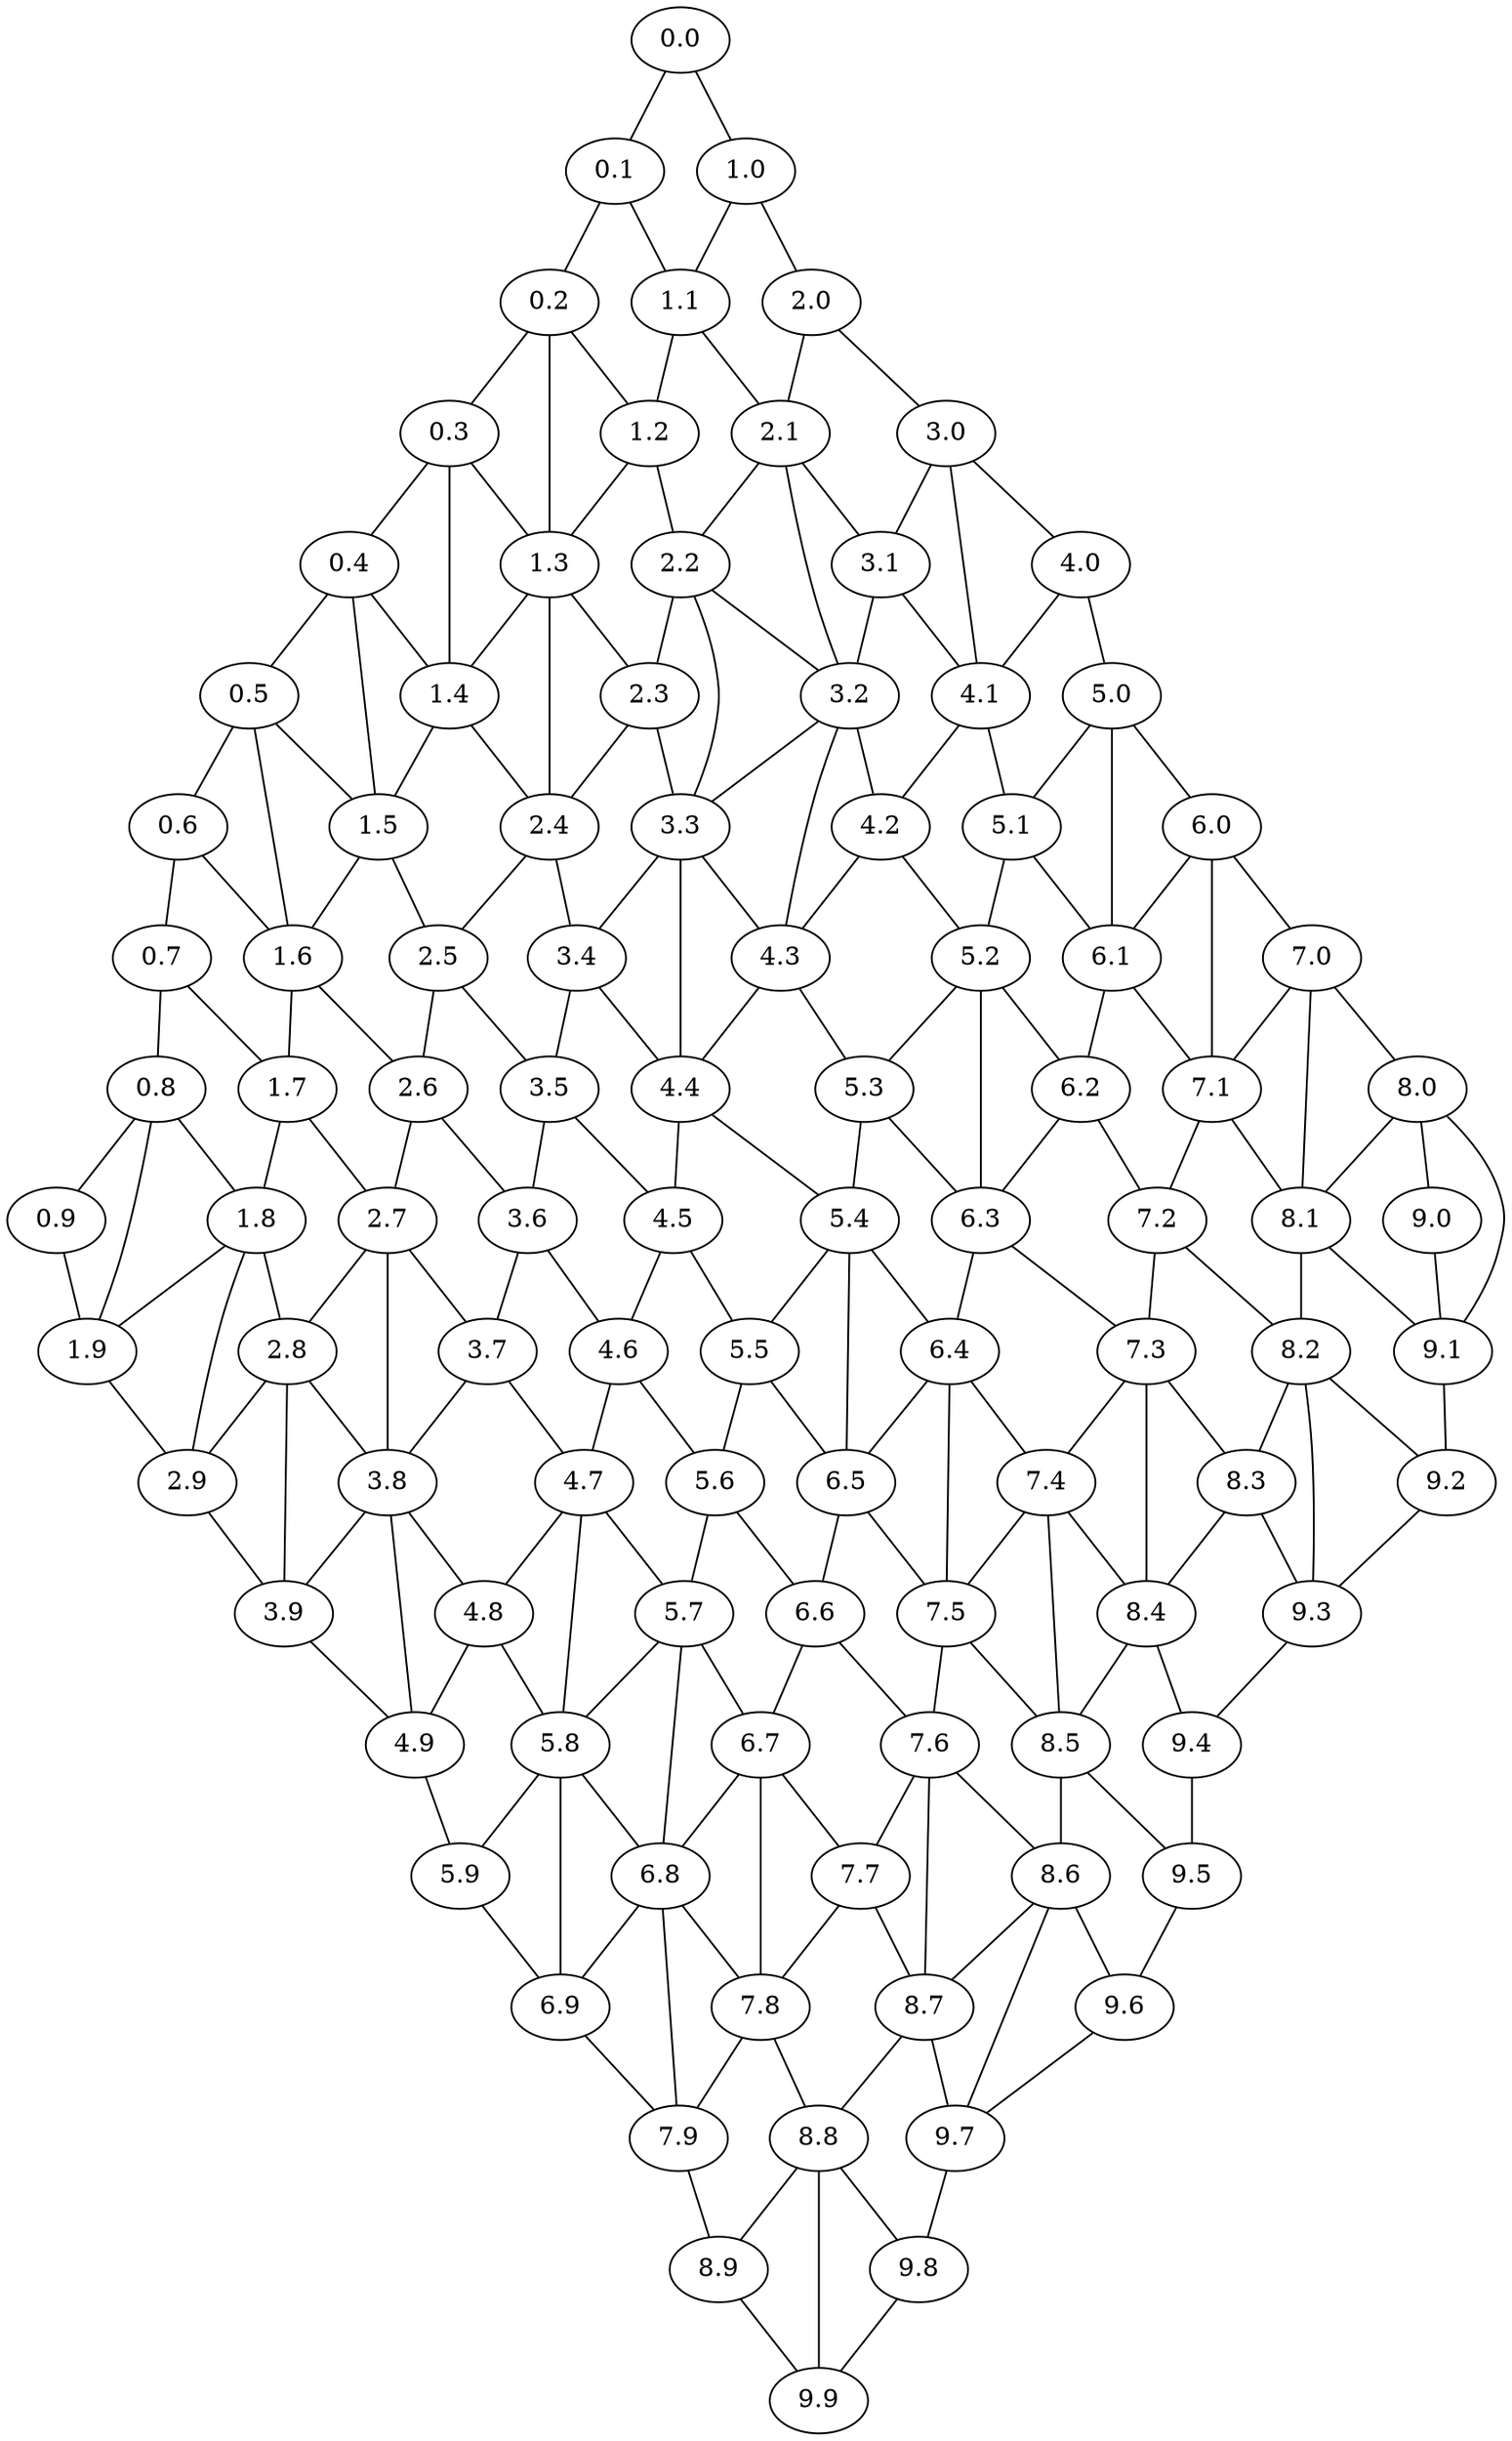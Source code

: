 graph G {
	graph [bb="0,0,889.39,860.51"];
	node [label="\N"];
	0.0	[height=0.5,
		pos="764.12,739.62",
		width=0.75];
	0.1	[height=0.5,
		pos="759.97,656.33",
		width=0.75];
	0.0 -- 0.1	[pos="763.22,721.55 762.52,707.58 761.56,688.33 760.87,674.37"];
	1.0	[height=0.5,
		pos="680.33,754.41",
		width=0.75];
	0.0 -- 1.0	[pos="737.6,744.3 727.73,746.04 716.53,748.02 706.67,749.76"];
	0.2	[height=0.5,
		pos="761.95,571.22",
		width=0.75];
	0.1 -- 0.2	[pos="760.39,638.28 760.73,623.84 761.19,603.68 761.53,589.24"];
	1.1	[height=0.5,
		pos="676.7,670.47",
		width=0.75];
	0.1 -- 1.1	[pos="733.62,660.8 723.81,662.47 712.68,664.36 702.88,666.02"];
	0.3	[height=0.5,
		pos="794.67,500.71",
		width=0.75];
	0.2 -- 0.3	[pos="770.04,553.79 775.11,542.86 781.62,528.83 786.68,517.94"];
	1.2	[height=0.5,
		pos="684.56,587.48",
		width=0.75];
	0.2 -- 1.2	[pos="736.18,576.63 727.91,578.37 718.76,580.29 710.48,582.03"];
	1.3	[height=0.5,
		pos="713,514.3",
		width=0.75];
	0.2 -- 1.3	[pos="748.31,555.37 741.52,547.47 733.34,537.96 726.56,530.07"];
	0.4	[height=0.5,
		pos="811.53,416.35",
		width=0.75];
	0.3 -- 0.4	[pos="798.25,482.82 801.11,468.5 805.1,448.53 807.96,434.22"];
	0.3 -- 1.3	[pos="768.38,505.09 759.06,506.64 748.57,508.38 739.25,509.94"];
	1.4	[height=0.5,
		pos="747.71,448.52",
		width=0.75];
	0.3 -- 1.4	[pos="780.58,485.05 774.64,478.45 767.73,470.77 761.79,464.17"];
	0.5	[height=0.5,
		pos="814.62,330.58",
		width=0.75];
	0.4 -- 0.5	[pos="812.18,398.16 812.71,383.61 813.44,363.29 813.97,348.74"];
	0.4 -- 1.4	[pos="789.92,427.24 783.27,430.6 775.94,434.29 769.29,437.64"];
	1.5	[height=0.5,
		pos="757.57,366.01",
		width=0.75];
	0.4 -- 1.5	[pos="795.63,401.52 788.67,395.02 780.51,387.41 773.54,380.91"];
	0.6	[height=0.5,
		pos="839.84,260.03",
		width=0.75];
	0.5 -- 0.6	[pos="820.99,312.78 824.84,302 829.73,288.31 833.57,277.58"];
	0.5 -- 1.5	[pos="794.67,342.97 789.14,346.4 783.14,350.13 777.61,353.56"];
	1.6	[height=0.5,
		pos="759.04,279.26",
		width=0.75];
	0.5 -- 1.6	[pos="798.54,315.74 791.11,308.87 782.3,300.74 774.89,293.9"];
	0.7	[height=0.5,
		pos="832.45,175.75",
		width=0.75];
	0.6 -- 0.7	[pos="838.24,241.74 837,227.61 835.29,208.13 834.05,194"];
	0.6 -- 1.6	[pos="814.27,266.12 804.84,268.36 794.16,270.9 784.71,273.15"];
	0.8	[height=0.5,
		pos="838.4,92.256",
		width=0.75];
	0.7 -- 0.8	[pos="833.74,157.63 834.74,143.63 836.12,124.33 837.11,110.34"];
	1.7	[height=0.5,
		pos="749.07,191.5",
		width=0.75];
	0.7 -- 1.7	[pos="806.07,180.73 796.24,182.59 785.1,184.69 775.28,186.55"];
	0.9	[height=0.5,
		pos="862.39,18",
		width=0.75];
	0.8 -- 0.9	[pos="844.09,74.659 847.88,62.907 852.86,47.507 856.66,35.729"];
	1.8	[height=0.5,
		pos="758.24,106.99",
		width=0.75];
	0.8 -- 1.8	[pos="812.15,97.082 803.21,98.728 793.21,100.57 784.27,102.21"];
	1.9	[height=0.5,
		pos="789.24,39.002",
		width=0.75];
	0.8 -- 1.9	[pos="824.18,76.853 817.72,69.849 810.08,61.577 803.6,54.555"];
	0.9 -- 1.9	[pos="837.22,25.228 829.78,27.363 821.64,29.7 814.21,31.832"];
	1.0 -- 1.1	[pos="679.54,736.19 678.93,722.12 678.09,702.72 677.49,688.65"];
	2.0	[height=0.5,
		pos="594.02,753.64",
		width=0.75];
	1.0 -- 2.0	[pos="653.02,754.17 642.85,754.07 631.31,753.97 621.15,753.88"];
	1.1 -- 1.2	[pos="678.41,652.46 679.73,638.54 681.54,619.36 682.86,605.45"];
	2.1	[height=0.5,
		pos="590.58,666.11",
		width=0.75];
	1.1 -- 2.1	[pos="649.45,669.09 639.3,668.58 627.79,667.99 617.65,667.48"];
	1.2 -- 1.3	[pos="691.45,569.76 695.92,558.26 701.72,543.33 706.18,531.85"];
	2.2	[height=0.5,
		pos="597.94,584.13",
		width=0.75];
	1.2 -- 2.2	[pos="657.15,586.42 646.94,586.02 635.36,585.58 625.17,585.18"];
	1.3 -- 1.4	[pos="722.12,497.02 727.18,487.43 733.46,475.53 738.53,465.92"];
	2.3	[height=0.5,
		pos="630.16,521.1",
		width=0.75];
	1.3 -- 2.3	[pos="685.88,516.53 676.63,517.29 666.3,518.14 657.07,518.9"];
	2.4	[height=0.5,
		pos="664.56,455.99",
		width=0.75];
	1.3 -- 2.4	[pos="699.77,498.37 692.93,490.14 684.62,480.13 677.78,471.91"];
	1.4 -- 1.5	[pos="749.9,430.21 751.54,416.44 753.79,397.67 755.42,383.99"];
	1.4 -- 2.4	[pos="720.94,450.93 711.54,451.77 700.98,452.72 691.56,453.57"];
	1.5 -- 1.6	[pos="757.88,347.61 758.13,332.79 758.48,312.07 758.73,297.34"];
	2.5	[height=0.5,
		pos="672.99,370.4",
		width=0.75];
	1.5 -- 2.5	[pos="730.34,367.42 720.68,367.93 709.82,368.49 700.16,368.99"];
	1.6 -- 1.7	[pos="756.97,261.08 755.26,246.02 752.84,224.72 751.14,209.66"];
	2.6	[height=0.5,
		pos="671.53,282.29",
		width=0.75];
	1.6 -- 2.6	[pos="731.83,280.21 721.29,280.57 709.26,280.99 698.72,281.35"];
	1.7 -- 1.8	[pos="751.06,173.16 752.61,158.89 754.75,139.19 756.29,125"];
	2.7	[height=0.5,
		pos="661.22,193.5",
		width=0.75];
	1.7 -- 2.7	[pos="721.76,192.12 711.08,192.36 698.86,192.64 688.21,192.88"];
	1.8 -- 1.9	[pos="766.23,89.485 770.82,79.412 776.57,66.791 781.18,56.689"];
	2.8	[height=0.5,
		pos="676.75,113.02",
		width=0.75];
	1.8 -- 2.8	[pos="731.11,109 722.31,109.65 712.56,110.38 703.77,111.03"];
	2.9	[height=0.5,
		pos="710.2,50.018",
		width=0.75];
	1.8 -- 2.9	[pos="744.86,91.124 738.2,83.221 730.17,73.695 723.51,65.804"];
	1.9 -- 2.9	[pos="762.48,42.732 754.15,43.893 744.98,45.172 736.67,46.33"];
	2.0 -- 2.1	[pos="593.31,735.51 592.72,720.48 591.89,699.24 591.3,684.22"];
	3.0	[height=0.5,
		pos="510.04,771.28",
		width=0.75];
	2.0 -- 3.0	[pos="567.91,759.13 557.7,761.27 546.03,763.72 535.85,765.86"];
	2.1 -- 2.2	[pos="592.22,647.92 593.43,634.33 595.09,615.85 596.31,602.28"];
	3.1	[height=0.5,
		pos="527.37,696.94",
		width=0.75];
	2.1 -- 3.1	[pos="568.48,676.89 562.35,679.88 555.7,683.12 549.57,686.11"];
	3.2	[height=0.5,
		pos="532.1,613.97",
		width=0.75];
	2.1 -- 3.2	[pos="574.29,651.59 566.18,644.35 556.4,635.64 548.3,628.42"];
	2.2 -- 2.3	[pos="606.74,566.91 611.29,558.02 616.82,547.2 621.37,538.31"];
	2.2 -- 3.2	[pos="575.28,594.4 568.58,597.44 561.26,600.75 554.57,603.78"];
	3.3	[height=0.5,
		pos="546.2,529.27",
		width=0.75];
	2.2 -- 3.3	[pos="583.53,568.85 576.47,561.37 567.99,552.37 560.89,544.85"];
	2.3 -- 2.4	[pos="639.2,504 644.22,494.5 650.44,482.73 655.46,473.21"];
	2.3 -- 3.3	[pos="603.14,523.73 593.55,524.67 582.76,525.71 573.18,526.65"];
	2.4 -- 2.5	[pos="666.35,437.84 667.78,423.32 669.77,403.05 671.2,388.53"];
	3.4	[height=0.5,
		pos="575.34,458.99",
		width=0.75];
	2.4 -- 3.4	[pos="637.31,456.91 626.24,457.28 613.48,457.71 602.42,458.08"];
	2.5 -- 2.6	[pos="672.68,352.15 672.43,337.03 672.08,315.64 671.83,300.53"];
	3.5	[height=0.5,
		pos="587.28,376.65",
		width=0.75];
	2.5 -- 3.5	[pos="645.87,372.38 635.77,373.12 624.31,373.95 614.22,374.69"];
	2.6 -- 2.7	[pos="669.44,264.32 667.66,249.02 665.12,227.13 663.33,211.74"];
	3.6	[height=0.5,
		pos="586.12,291.54",
		width=0.75];
	2.6 -- 3.6	[pos="644.5,285.22 634.44,286.31 623.02,287.55 612.97,288.64"];
	2.7 -- 2.8	[pos="664.66,175.64 667.22,162.39 670.69,144.41 673.26,131.11"];
	3.7	[height=0.5,
		pos="580.25,207.02",
		width=0.75];
	2.7 -- 3.7	[pos="634.7,197.93 625.66,199.44 615.56,201.12 606.54,202.63"];
	3.8	[height=0.5,
		pos="606.05,137.35",
		width=0.75];
	2.7 -- 3.8	[pos="646.14,178.15 638.36,170.23 628.88,160.59 621.1,152.67"];
	2.8 -- 2.9	[pos="685.89,95.808 690.61,86.918 696.35,76.102 701.07,67.214"];
	2.8 -- 3.8	[pos="652.42,121.4 645.23,123.87 637.36,126.58 630.18,129.05"];
	3.9	[height=0.5,
		pos="628.49,59.477",
		width=0.75];
	2.8 -- 3.9	[pos="662.79,97.536 656.44,90.494 648.95,82.176 642.58,75.116"];
	2.9 -- 3.9	[pos="683.45,53.115 674.42,54.16 664.34,55.327 655.3,56.373"];
	3.0 -- 3.1	[pos="514.24,753.29 516.96,741.6 520.5,726.43 523.22,714.77"];
	4.0	[height=0.5,
		pos="434.34,799.92",
		width=0.75];
	3.0 -- 4.0	[pos="486.51,780.19 477.39,783.64 466.98,787.58 457.87,791.02"];
	4.1	[height=0.5,
		pos="454.66,721.52",
		width=0.75];
	3.0 -- 4.1	[pos="493.73,756.62 486.58,750.2 478.21,742.68 471.05,736.25"];
	3.1 -- 3.2	[pos="528.4,678.94 529.18,665.11 530.27,646.11 531.06,632.22"];
	3.1 -- 4.1	[pos="503.16,705.12 495.39,707.75 486.79,710.66 479.01,713.29"];
	3.2 -- 3.3	[pos="535.09,596.01 537.48,581.63 540.82,561.57 543.21,547.21"];
	4.2	[height=0.5,
		pos="452.32,633.63",
		width=0.75];
	3.2 -- 4.2	[pos="506.42,620.3 497.21,622.57 486.85,625.12 477.68,627.38"];
	4.3	[height=0.5,
		pos="480.22,559.91",
		width=0.75];
	3.2 -- 4.3	[pos="517.37,598.62 510.3,591.26 501.85,582.46 494.8,575.11"];
	3.3 -- 3.4	[pos="553.4,511.9 557.85,501.17 563.54,487.43 568.01,476.65"];
	3.3 -- 4.3	[pos="523.86,539.64 516.98,542.84 509.41,546.36 502.53,549.55"];
	4.4	[height=0.5,
		pos="492.37,474.66",
		width=0.75];
	3.3 -- 4.4	[pos="531.2,514.06 523.74,506.48 514.74,497.35 507.28,489.79"];
	3.4 -- 3.5	[pos="577.99,440.72 579.98,426.98 582.7,408.25 584.68,394.59"];
	3.4 -- 4.4	[pos="549.08,463.95 539.3,465.79 528.21,467.89 518.45,469.73"];
	3.5 -- 3.6	[pos="587.04,358.6 586.84,344.16 586.56,324 586.36,309.57"];
	4.5	[height=0.5,
		pos="503.15,388.41",
		width=0.75];
	3.5 -- 4.5	[pos="560.66,380.37 550.74,381.76 539.5,383.33 529.59,384.71"];
	3.6 -- 3.7	[pos="584.84,273.2 583.85,258.93 582.48,239.23 581.5,225.04"];
	4.6	[height=0.5,
		pos="499.94,299.46",
		width=0.75];
	3.6 -- 4.6	[pos="559.32,294.01 548.95,294.96 537.09,296.05 526.72,297"];
	3.7 -- 3.8	[pos="586.76,189.44 590.64,178.96 595.55,165.69 599.45,155.17"];
	4.7	[height=0.5,
		pos="493.49,211.12",
		width=0.75];
	3.7 -- 4.7	[pos="553.27,208.3 542.82,208.79 530.89,209.36 520.45,209.85"];
	3.8 -- 3.9	[pos="611.25,119.29 614.9,106.62 619.76,89.761 623.39,77.172"];
	4.8	[height=0.5,
		pos="522.38,140.43",
		width=0.75];
	3.8 -- 4.8	[pos="578.65,138.36 569.31,138.7 558.87,139.08 549.55,139.43"];
	4.9	[height=0.5,
		pos="554.6,79.541",
		width=0.75];
	3.8 -- 4.9	[pos="592.26,121.86 584.88,113.56 575.81,103.38 568.42,95.075"];
	3.9 -- 4.9	[pos="603.47,66.269 595.85,68.338 587.47,70.613 579.84,72.687"];
	4.0 -- 4.1	[pos="438.95,782.13 442.25,769.39 446.68,752.3 450,739.51"];
	5.0	[height=0.5,
		pos="346.69,790.72",
		width=0.75];
	4.0 -- 5.0	[pos="407.57,797.11 396.79,795.98 384.39,794.68 373.6,793.55"];
	4.1 -- 4.2	[pos="454.17,703.31 453.77,688.22 453.2,666.9 452.8,651.82"];
	5.1	[height=0.5,
		pos="370.21,712.9",
		width=0.75];
	4.1 -- 5.1	[pos="427.94,718.79 418.08,717.78 406.91,716.64 397.05,715.64"];
	4.2 -- 4.3	[pos="458.93,616.16 463.34,604.5 469.13,589.21 473.56,577.51"];
	5.2	[height=0.5,
		pos="365.34,624.21",
		width=0.75];
	4.2 -- 5.2	[pos="425.28,630.7 414.7,629.56 402.61,628.25 392.07,627.11"];
	4.3 -- 4.4	[pos="482.79,541.83 484.86,527.37 487.73,507.18 489.79,492.71"];
	5.3	[height=0.5,
		pos="393.97,552.26",
		width=0.75];
	4.3 -- 5.3	[pos="453.4,557.54 443.02,556.61 431.15,555.56 420.77,554.64"];
	4.4 -- 4.5	[pos="494.65,456.37 496.49,441.63 499.07,421.03 500.9,406.38"];
	5.4	[height=0.5,
		pos="401.82,467.43",
		width=0.75];
	4.4 -- 5.4	[pos="465.2,472.49 453.63,471.57 440.18,470.49 428.65,469.57"];
	4.5 -- 4.6	[pos="502.5,370.41 501.94,355.08 501.15,333.15 500.6,317.74"];
	5.5	[height=0.5,
		pos="418.87,388.88",
		width=0.75];
	4.5 -- 5.5	[pos="476.02,388.56 466.39,388.61 455.57,388.67 445.95,388.73"];
	4.6 -- 4.7	[pos="498.6,281.16 497.49,266 495.93,244.56 494.82,229.41"];
	5.6	[height=0.5,
		pos="414.36,302.89",
		width=0.75];
	4.6 -- 5.6	[pos="472.86,300.55 462.87,300.95 451.56,301.4 441.56,301.8"];
	4.7 -- 4.8	[pos="500.63,193.65 505.04,182.85 510.68,169.04 515.12,158.19"];
	5.7	[height=0.5,
		pos="409.83,216.67",
		width=0.75];
	4.7 -- 5.7	[pos="466.56,212.91 457.01,213.54 446.26,214.25 436.71,214.89"];
	5.8	[height=0.5,
		pos="442.69,153.31",
		width=0.75];
	4.7 -- 5.8	[pos="479.61,195.33 472.44,187.17 463.72,177.24 456.56,169.09"];
	4.8 -- 4.9	[pos="531.52,123.14 535.91,114.84 541.16,104.93 545.54,96.658"];
	4.8 -- 5.8	[pos="495.84,144.72 487.24,146.11 477.7,147.65 469.11,149.04"];
	5.9	[height=0.5,
		pos="467.06,77.518",
		width=0.75];
	4.9 -- 5.9	[pos="527.38,78.912 516.84,78.668 504.8,78.39 494.26,78.147"];
	5.0 -- 5.1	[pos="352.02,773.06 355.85,760.42 360.98,743.45 364.81,730.76"];
	6.0	[height=0.5,
		pos="262.2,800.21",
		width=0.75];
	5.0 -- 6.0	[pos="319.96,793.73 310.09,794.83 298.92,796.09 289.05,797.2"];
	6.1	[height=0.5,
		pos="296.68,737.35",
		width=0.75];
	5.0 -- 6.1	[pos="332.22,775.28 325.65,768.27 317.88,759.98 311.29,752.94"];
	5.1 -- 5.2	[pos="369.2,694.52 368.36,679.2 367.17,657.49 366.34,642.26"];
	5.1 -- 6.1	[pos="345.73,721.04 337.79,723.68 328.99,726.61 321.06,729.24"];
	5.2 -- 5.3	[pos="372.28,606.8 376.74,595.57 382.53,581.02 387.01,569.77"];
	6.2	[height=0.5,
		pos="293.04,650.02",
		width=0.75];
	5.2 -- 6.2	[pos="341.27,632.8 333.54,635.56 324.99,638.61 317.26,641.37"];
	6.3	[height=0.5,
		pos="312.38,569.28",
		width=0.75];
	5.2 -- 6.3	[pos="350.59,608.91 343.25,601.29 334.39,592.11 327.06,584.5"];
	5.3 -- 5.4	[pos="395.64,534.27 396.97,519.88 398.82,499.78 400.15,485.39"];
	5.3 -- 6.3	[pos="368.16,557.65 358.63,559.64 347.85,561.89 338.31,563.88"];
	5.4 -- 5.5	[pos="405.68,449.6 408.46,436.84 412.17,419.71 414.95,406.9"];
	6.4	[height=0.5,
		pos="315.89,481.5",
		width=0.75];
	5.4 -- 6.4	[pos="375.57,471.73 365.01,473.46 352.85,475.45 342.27,477.18"];
	6.5	[height=0.5,
		pos="347.71,414.52",
		width=0.75];
	5.4 -- 6.5	[pos="386.46,452.41 379.08,445.2 370.28,436.58 362.92,429.39"];
	5.5 -- 5.6	[pos="417.91,370.64 417.15,356.05 416.08,335.68 415.32,321.1"];
	5.5 -- 6.5	[pos="394.78,397.56 387.36,400.23 379.19,403.17 371.78,405.85"];
	5.6 -- 5.7	[pos="413.4,284.6 412.63,269.97 411.56,249.55 410.79,234.93"];
	6.6	[height=0.5,
		pos="335.95,326.82",
		width=0.75];
	5.6 -- 6.6	[pos="389.55,310.46 380.31,313.28 369.83,316.48 360.6,319.3"];
	5.7 -- 5.8	[pos="418.81,199.35 423.45,190.41 429.09,179.54 433.72,170.6"];
	6.7	[height=0.5,
		pos="333.64,238.82",
		width=0.75];
	5.7 -- 6.7	[pos="384.89,223.92 376.47,226.37 367.07,229.1 358.65,231.55"];
	6.8	[height=0.5,
		pos="358.84,163.8",
		width=0.75];
	5.7 -- 6.8	[pos="395.09,201.38 388.38,194.42 380.46,186.21 373.74,179.24"];
	5.8 -- 5.9	[pos="448.47,135.35 452.35,123.27 457.45,107.4 461.33,95.35"];
	5.8 -- 6.8	[pos="415.7,156.69 406.03,157.9 395.14,159.26 385.5,160.47"];
	6.9	[height=0.5,
		pos="390.44,99.047",
		width=0.75];
	5.8 -- 6.9	[pos="427.86,137.9 420.74,130.51 412.23,121.68 405.13,114.3"];
	5.9 -- 6.9	[pos="441.97,84.568 433.42,86.971 423.86,89.657 415.32,92.056"];
	6.0 -- 6.1	[pos="271.63,783.04 276.49,774.17 282.41,763.38 287.27,754.51"];
	7.0	[height=0.5,
		pos="179.61,807.98",
		width=0.75];
	6.0 -- 7.0	[pos="235.16,802.76 225.94,803.62 215.64,804.59 206.43,805.46"];
	7.1	[height=0.5,
		pos="213.59,743.63",
		width=0.75];
	6.0 -- 7.1	[pos="248.66,784.45 241.92,776.6 233.79,767.14 227.06,759.31"];
	6.1 -- 6.2	[pos="295.93,719.26 295.3,704.27 294.42,683.07 293.79,668.09"];
	6.1 -- 7.1	[pos="269.47,739.41 260.2,740.11 249.83,740.89 240.57,741.59"];
	6.2 -- 6.3	[pos="297.33,632.1 300.54,618.72 304.9,600.52 308.1,587.15"];
	7.2	[height=0.5,
		pos="209.01,656.48",
		width=0.75];
	6.2 -- 7.2	[pos="265.99,652.1 256.39,652.83 245.6,653.66 236.01,654.4"];
	6.3 -- 6.4	[pos="313.11,551.1 313.71,536.03 314.56,514.72 315.17,499.66"];
	7.3	[height=0.5,
		pos="224.26,572.24",
		width=0.75];
	6.3 -- 7.3	[pos="284.99,570.2 274.27,570.56 262.02,570.97 251.34,571.33"];
	6.4 -- 6.5	[pos="324.09,464.25 328.8,454.33 334.71,441.9 339.43,431.94"];
	7.4	[height=0.5,
		pos="231.39,488.19",
		width=0.75];
	6.4 -- 7.4	[pos="288.69,483.65 278.94,484.42 267.97,485.29 258.25,486.06"];
	7.5	[height=0.5,
		pos="263.54,424.59",
		width=0.75];
	6.4 -- 7.5	[pos="301.59,465.95 294.2,457.92 285.21,448.15 277.83,440.12"];
	6.5 -- 6.6	[pos="345.27,396.35 343.26,381.3 340.4,360.01 338.39,344.97"];
	6.5 -- 7.5	[pos="321.08,417.71 311.25,418.88 300.12,420.21 290.29,421.39"];
	6.6 -- 6.7	[pos="335.47,308.59 335.08,293.48 334.52,272.13 334.12,257.03"];
	7.6	[height=0.5,
		pos="249.89,338.15",
		width=0.75];
	6.6 -- 7.6	[pos="309.19,330.34 298.83,331.71 286.99,333.26 276.63,334.63"];
	6.7 -- 6.8	[pos="339.61,221.04 343.63,209.08 348.91,193.38 352.91,181.45"];
	7.7	[height=0.5,
		pos="259.5,258.48",
		width=0.75];
	6.7 -- 7.7	[pos="308.54,245.47 300.89,247.5 292.49,249.73 284.83,251.76"];
	7.8	[height=0.5,
		pos="282.46,185.94",
		width=0.75];
	6.7 -- 7.8	[pos="318.84,223.53 312.1,216.57 304.15,208.36 297.41,201.39"];
	6.8 -- 6.9	[pos="367.31,146.45 371.84,137.16 377.41,125.75 381.95,116.45"];
	6.8 -- 7.8	[pos="333.83,171.05 325.3,173.52 315.78,176.29 307.26,178.75"];
	7.9	[height=0.5,
		pos="306.77,110.58",
		width=0.75];
	6.8 -- 7.9	[pos="344.06,148.69 337.09,141.56 328.78,133.07 321.77,125.91"];
	6.9 -- 7.9	[pos="363.97,102.7 354.2,104.04 343.14,105.57 333.36,106.92"];
	7.0 -- 7.1	[pos="188.71,790.73 193.59,781.5 199.58,770.16 204.46,760.92"];
	8.0	[height=0.5,
		pos="100.87,821.66",
		width=0.75];
	7.0 -- 8.0	[pos="153.39,812.53 144.98,813.99 135.66,815.61 127.24,817.08"];
	8.1	[height=0.5,
		pos="130.32,751.84",
		width=0.75];
	7.0 -- 8.1	[pos="165.88,792.34 159.04,784.56 150.8,775.17 143.98,767.4"];
	7.1 -- 7.2	[pos="212.64,725.57 211.85,710.62 210.74,689.46 209.96,674.51"];
	7.1 -- 8.1	[pos="186.78,746.27 177.27,747.21 166.58,748.27 157.07,749.2"];
	7.2 -- 7.3	[pos="212.32,638.2 214.9,623.97 218.45,604.34 221.01,590.19"];
	8.2	[height=0.5,
		pos="123.13,665.31",
		width=0.75];
	7.2 -- 8.2	[pos="182.31,659.22 171.97,660.29 160.16,661.5 149.82,662.56"];
	7.3 -- 7.4	[pos="225.81,554 227,539.9 228.65,520.48 229.85,506.39"];
	8.3	[height=0.5,
		pos="144.67,590.83",
		width=0.75];
	7.3 -- 8.3	[pos="198.64,578.22 189.55,580.35 179.33,582.74 170.25,584.86"];
	8.4	[height=0.5,
		pos="168.42,520.02",
		width=0.75];
	7.3 -- 8.4	[pos="208.41,557.41 200.8,550.3 191.71,541.8 184.12,534.7"];
	7.4 -- 7.5	[pos="240.17,470.81 244.71,461.84 250.23,450.92 254.77,441.94"];
	7.4 -- 8.4	[pos="209.72,499.14 203.46,502.31 196.62,505.76 190.35,508.94"];
	8.5	[height=0.5,
		pos="177.22,436.38",
		width=0.75];
	7.4 -- 8.5	[pos="215.72,473.2 208.47,466.27 199.89,458.06 192.66,451.15"];
	7.5 -- 7.6	[pos="260.71,406.68 258.39,391.94 255.1,371.14 252.76,356.33"];
	7.5 -- 8.5	[pos="236.7,428.25 226.21,429.68 214.21,431.32 203.74,432.75"];
	7.6 -- 7.7	[pos="252.07,320.07 253.64,307.03 255.76,289.51 257.33,276.48"];
	8.6	[height=0.5,
		pos="165.08,350.63",
		width=0.75];
	7.6 -- 8.6	[pos="223.52,342.03 213.41,343.52 201.87,345.21 191.73,346.71"];
	8.7	[height=0.5,
		pos="195.74,283.42",
		width=0.75];
	7.6 -- 8.7	[pos="234.81,322.9 227.3,315.31 218.24,306.16 210.74,298.59"];
	7.7 -- 7.8	[pos="265.17,240.55 268.73,229.3 273.3,214.87 276.85,203.67"];
	7.7 -- 8.7	[pos="236.12,267.62 230.57,269.79 224.66,272.11 219.12,274.28"];
	7.8 -- 7.9	[pos="288.22,168.08 292.1,156.07 297.18,140.3 301.05,128.31"];
	8.8	[height=0.5,
		pos="197.29,194.43",
		width=0.75];
	7.8 -- 8.8	[pos="255.51,188.63 245.47,189.63 234.08,190.76 224.06,191.76"];
	8.9	[height=0.5,
		pos="220.44,113.59",
		width=0.75];
	7.9 -- 8.9	[pos="279.46,111.53 269.28,111.89 257.74,112.29 247.58,112.64"];
	8.0 -- 8.1	[pos="108.3,804.04 112.8,793.38 118.51,779.83 122.99,769.21"];
	9.0	[height=0.5,
		pos="27,842.51",
		width=0.75];
	8.0 -- 9.0	[pos="75.859,828.72 68.158,830.89 59.682,833.28 51.982,835.46"];
	9.1	[height=0.5,
		pos="50.619,768.7",
		width=0.75];
	8.0 -- 9.1	[pos="86.333,806.34 79.725,799.37 71.919,791.15 65.294,784.16"];
	8.1 -- 8.2	[pos="128.8,733.49 127.57,718.71 125.85,698.03 124.63,683.34"];
	8.1 -- 9.1	[pos="104.22,757.36 95.325,759.24 85.384,761.35 76.502,763.22"];
	8.2 -- 8.3	[pos="128.35,647.28 131.73,635.57 136.13,620.37 139.51,608.69"];
	9.2	[height=0.5,
		pos="43.739,683.05",
		width=0.75];
	8.2 -- 9.2	[pos="97.136,671.12 88.272,673.1 78.37,675.31 69.522,677.29"];
	9.3	[height=0.5,
		pos="71.392,610.31",
		width=0.75];
	8.2 -- 9.3	[pos="108.72,649.99 101.66,642.49 93.181,633.47 86.087,625.93"];
	8.3 -- 8.4	[pos="150.67,572.96 154.29,562.14 158.9,548.41 162.51,537.64"];
	8.3 -- 9.3	[pos="119.45,597.54 112.17,599.47 104.21,601.59 96.906,603.53"];
	8.4 -- 8.5	[pos="170.33,501.87 171.81,487.84 173.84,468.51 175.31,454.49"];
	9.4	[height=0.5,
		pos="82.978,526.21",
		width=0.75];
	8.4 -- 9.4	[pos="141.39,521.98 131.32,522.71 119.89,523.54 109.84,524.27"];
	8.5 -- 8.6	[pos="174.64,418.19 172.59,403.64 169.71,383.33 167.65,368.79"];
	9.5	[height=0.5,
		pos="90.383,442.59",
		width=0.75];
	8.5 -- 9.5	[pos="150.22,438.31 139.76,439.06 127.82,439.91 117.37,440.66"];
	8.6 -- 8.7	[pos="172.98,333.32 177.52,323.36 183.21,310.89 187.77,300.91"];
	9.6	[height=0.5,
		pos="81.768,358.39",
		width=0.75];
	8.6 -- 9.6	[pos="138.26,353.13 128.75,354.01 118.05,355.01 108.54,355.9"];
	9.7	[height=0.5,
		pos="116.13,292.92",
		width=0.75];
	8.6 -- 9.7	[pos="151.71,334.86 144.8,326.72 136.39,316.81 129.49,308.67"];
	8.7 -- 8.8	[pos="196.05,265.42 196.32,250.08 196.7,228.14 196.97,212.72"];
	8.7 -- 9.7	[pos="168.79,286.64 160.4,287.64 151.15,288.74 142.78,289.74"];
	8.8 -- 8.9	[pos="202.43,176.49 206.26,163.09 211.48,144.87 215.32,131.48"];
	9.8	[height=0.5,
		pos="114.86,207.72",
		width=0.75];
	8.8 -- 9.8	[pos="170.75,198.71 161.34,200.23 150.75,201.93 141.34,203.45"];
	9.9	[height=0.5,
		pos="148.35,141.01",
		width=0.75];
	8.8 -- 9.9	[pos="183.13,178.98 176.7,171.95 169.09,163.66 162.64,156.61"];
	8.9 -- 9.9	[pos="196.83,122.57 188.95,125.57 180.16,128.91 172.25,131.92"];
	9.0 -- 9.1	[pos="32.717,824.64 36.431,813.03 41.251,797.97 44.954,786.4"];
	9.1 -- 9.2	[pos="49.16,750.53 47.992,736 46.363,715.71 45.196,701.18"];
	9.2 -- 9.3	[pos="50.433,665.44 54.749,654.09 60.341,639.38 64.664,628.01"];
	9.3 -- 9.4	[pos="73.906,592.06 75.85,577.96 78.527,558.52 80.469,544.43"];
	9.4 -- 9.5	[pos="84.585,508.07 85.827,494.04 87.538,474.72 88.779,460.7"];
	9.5 -- 9.6	[pos="88.513,424.32 87.068,410.2 85.078,390.74 83.634,376.62"];
	9.6 -- 9.7	[pos="90.795,341.19 95.806,331.64 102.02,319.8 107.04,310.24"];
	9.7 -- 9.8	[pos="115.86,274.85 115.64,260.39 115.34,240.22 115.13,225.76"];
	9.8 -- 9.9	[pos="123.48,190.54 128.44,180.66 134.66,168.28 139.64,158.36"];
}
